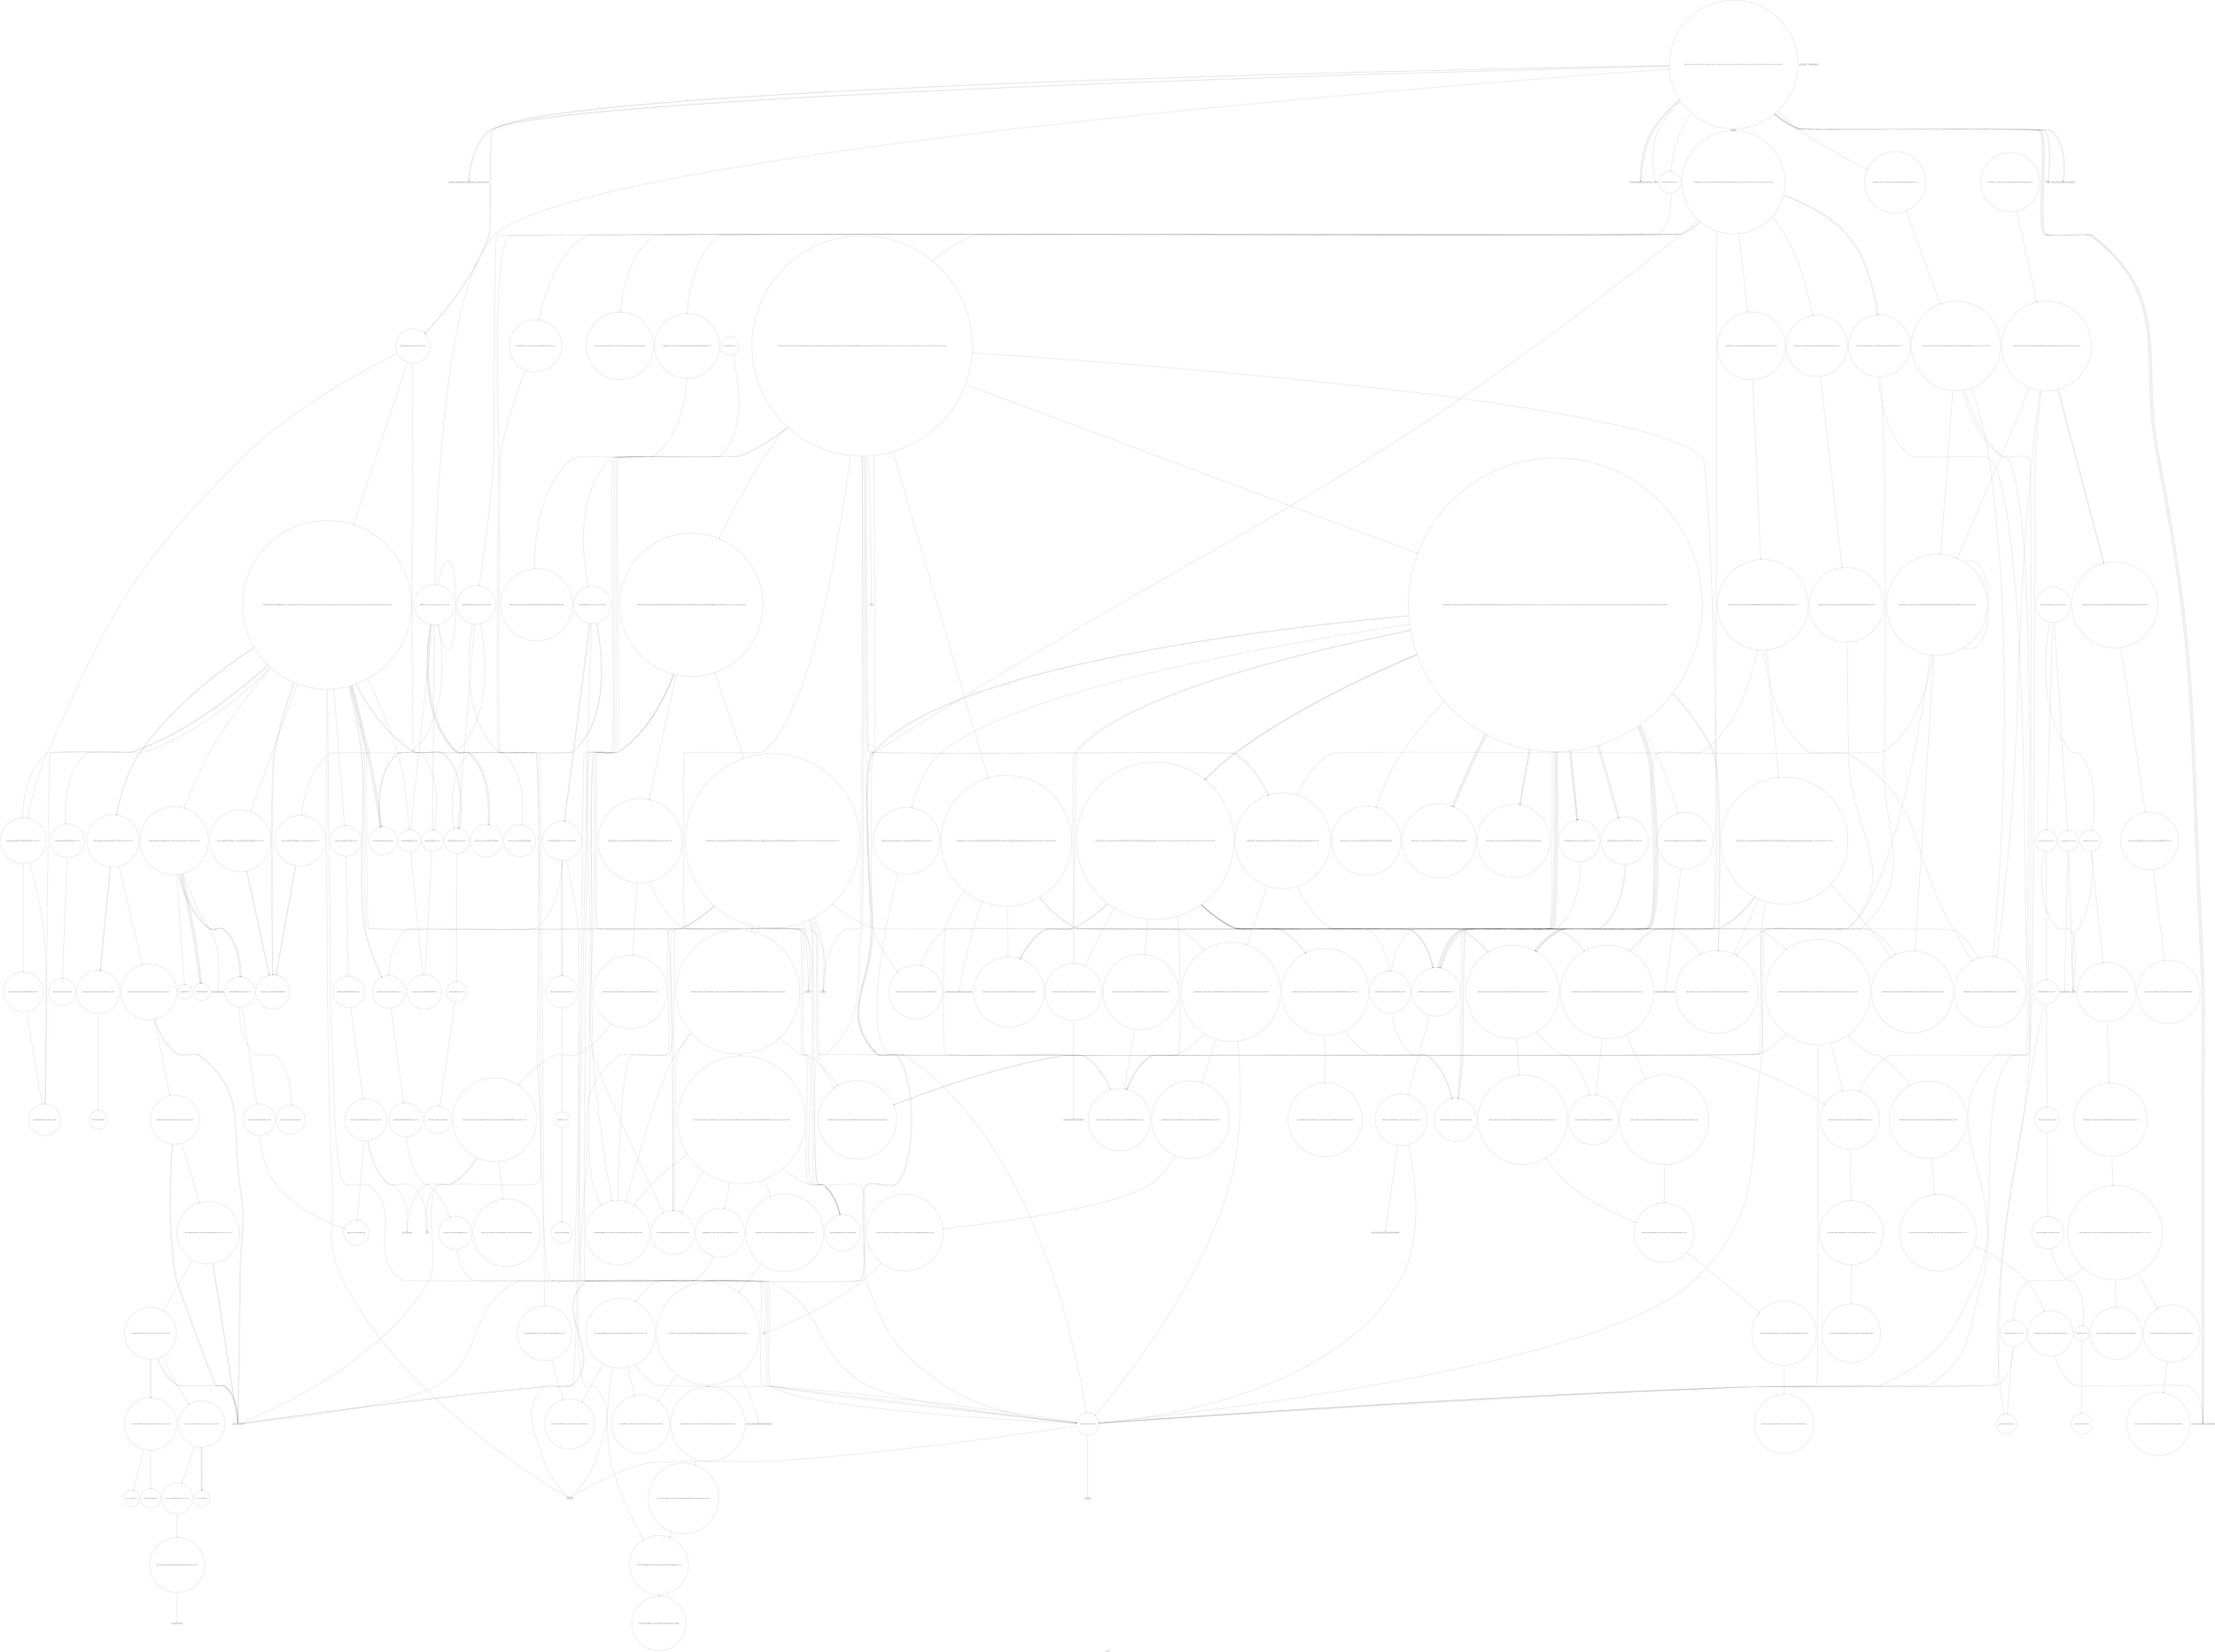 digraph "Call Graph" {
	label="Call Graph";

	Node0x55d1875d56c0 [shape=record,shape=circle,label="{__cxx_global_var_init|{<s0>1|<s1>2}}"];
	Node0x55d1875d56c0:s0 -> Node0x55d1875d5740[color=black];
	Node0x55d1875d56c0:s1 -> Node0x55d18794ecd0[color=black];
	Node0x55d187956210 [shape=record,shape=circle,label="{_ZSt14__copy_move_a2ILb1EPiS0_ET1_T0_S2_S1_|{<s0>340|<s1>341|<s2>342|<s3>343}}"];
	Node0x55d187956210:s0 -> Node0x55d187956390[color=black];
	Node0x55d187956210:s1 -> Node0x55d187956390[color=black];
	Node0x55d187956210:s2 -> Node0x55d187956390[color=black];
	Node0x55d187956210:s3 -> Node0x55d187956310[color=black];
	Node0x55d187952870 [shape=record,shape=circle,label="{_ZNSt8_Rb_treeINSt7__cxx1112basic_stringIcSt11char_traitsIcESaIcEEESt4pairIKS5_iESt10_Select1stIS8_ESt4lessIS5_ESaIS8_EE6_S_keyEPKSt13_Rb_tree_nodeIS8_E|{<s0>153|<s1>154}}"];
	Node0x55d187952870:s0 -> Node0x55d1879529f0[color=black];
	Node0x55d187952870:s1 -> Node0x55d187952970[color=black];
	Node0x55d18794eed0 [shape=record,shape=circle,label="{__cxx_global_var_init.2|{<s0>7|<s1>8}}"];
	Node0x55d18794eed0:s0 -> Node0x55d18794ef50[color=black];
	Node0x55d18794eed0:s1 -> Node0x55d18794ecd0[color=black];
	Node0x55d187956590 [shape=record,shape=circle,label="{_ZNKSt13move_iteratorIPiE4baseEv}"];
	Node0x55d1879503d0 [shape=record,shape=circle,label="{_ZNSt8_Rb_treeINSt7__cxx1112basic_stringIcSt11char_traitsIcESaIcEEESt4pairIKS5_iESt10_Select1stIS8_ESt4lessIS5_ESaIS8_EE3endEv|{<s0>158}}"];
	Node0x55d1879503d0:s0 -> Node0x55d1879528f0[color=black];
	Node0x55d18794f250 [shape=record,shape=circle,label="{_ZNSt6vectorIiSaIiEE3endEv|{<s0>28}}"];
	Node0x55d18794f250:s0 -> Node0x55d1879520f0[color=black];
	Node0x55d187950750 [shape=record,shape=circle,label="{_ZSt7forwardISt5tupleIJEEEOT_RNSt16remove_referenceIS2_E4typeE}"];
	Node0x55d18794f5d0 [shape=record,shape=Mrecord,label="{__gxx_personality_v0}"];
	Node0x55d187950ad0 [shape=record,shape=circle,label="{_ZNSt8_Rb_treeINSt7__cxx1112basic_stringIcSt11char_traitsIcESaIcEEESt4pairIKS5_iESt10_Select1stIS8_ESt4lessIS5_ESaIS8_EE17_M_construct_nodeIJRKSt21piecewise_construct_tSt5tupleIJRS7_EESJ_IJEEEEEvPSt13_Rb_tree_nodeIS8_EDpOT_|{<s0>211|<s1>212|<s2>213|<s3>214|<s4>215|<s5>216|<s6>217|<s7>218|<s8>219|<s9>220|<s10>221}}"];
	Node0x55d187950ad0:s0 -> Node0x55d1879513f0[color=black];
	Node0x55d187950ad0:s1 -> Node0x55d187951470[color=black];
	Node0x55d187950ad0:s2 -> Node0x55d187950650[color=black];
	Node0x55d187950ad0:s3 -> Node0x55d1879506d0[color=black];
	Node0x55d187950ad0:s4 -> Node0x55d187950750[color=black];
	Node0x55d187950ad0:s5 -> Node0x55d187950dd0[color=black];
	Node0x55d187950ad0:s6 -> Node0x55d18794fdd0[color=black];
	Node0x55d187950ad0:s7 -> Node0x55d1879502d0[color=black];
	Node0x55d187950ad0:s8 -> Node0x55d1879508d0[color=black];
	Node0x55d187950ad0:s9 -> Node0x55d187950950[color=black];
	Node0x55d187950ad0:s10 -> Node0x55d18794fd50[color=black];
	Node0x55d18794f950 [shape=record,shape=circle,label="{_ZNSt3mapINSt7__cxx1112basic_stringIcSt11char_traitsIcESaIcEEEiSt4lessIS5_ESaISt4pairIKS5_iEEE5clearEv|{<s0>71}}"];
	Node0x55d18794f950:s0 -> Node0x55d187956790[color=black];
	Node0x55d187950e50 [shape=record,shape=circle,label="{_ZN9__gnu_cxx13new_allocatorISt13_Rb_tree_nodeISt4pairIKNSt7__cxx1112basic_stringIcSt11char_traitsIcESaIcEEEiEEE9constructISA_JRKSt21piecewise_construct_tSt5tupleIJRS9_EESH_IJEEEEEvPT_DpOT0_|{<s0>230|<s1>231|<s2>232|<s3>233|<s4>234}}"];
	Node0x55d187950e50:s0 -> Node0x55d187950650[color=black];
	Node0x55d187950e50:s1 -> Node0x55d1879506d0[color=black];
	Node0x55d187950e50:s2 -> Node0x55d187950ed0[color=black];
	Node0x55d187950e50:s3 -> Node0x55d187950750[color=black];
	Node0x55d187950e50:s4 -> Node0x55d187950f50[color=black];
	Node0x55d18794fcd0 [shape=record,shape=circle,label="{_ZNSt15_Rb_tree_header8_M_resetEv}"];
	Node0x55d1879511d0 [shape=record,shape=circle,label="{_ZNSt10_Head_baseILm0ERKNSt7__cxx1112basic_stringIcSt11char_traitsIcESaIcEEELb0EE7_M_headERS8_}"];
	Node0x55d187950050 [shape=record,shape=circle,label="{_ZNSt8_Rb_treeINSt7__cxx1112basic_stringIcSt11char_traitsIcESaIcEEESt4pairIKS5_iESt10_Select1stIS8_ESt4lessIS5_ESaIS8_EE13_Rb_tree_implISC_Lb1EED2Ev|{<s0>90}}"];
	Node0x55d187950050:s0 -> Node0x55d187951870[color=black];
	Node0x55d187954d90 [shape=record,shape=circle,label="{_ZNSt8_Rb_treeINSt7__cxx1112basic_stringIcSt11char_traitsIcESaIcEEESt4pairIKS5_iESt10_Select1stIS8_ESt4lessIS5_ESaIS8_EE6_S_keyEPKSt18_Rb_tree_node_base|{<s0>248|<s1>249}}"];
	Node0x55d187954d90:s0 -> Node0x55d187955210[color=black];
	Node0x55d187954d90:s1 -> Node0x55d187952970[color=black];
	Node0x55d1879513f0 [shape=record,shape=circle,label="{_ZNSt8_Rb_treeINSt7__cxx1112basic_stringIcSt11char_traitsIcESaIcEEESt4pairIKS5_iESt10_Select1stIS8_ESt4lessIS5_ESaIS8_EE21_M_get_Node_allocatorEv}"];
	Node0x55d187955110 [shape=record,shape=circle,label="{_ZNSt17_Rb_tree_iteratorISt4pairIKNSt7__cxx1112basic_stringIcSt11char_traitsIcESaIcEEEiEEppEv|{<s0>269}}"];
	Node0x55d187955110:s0 -> Node0x55d187955510[color=black];
	Node0x55d187951770 [shape=record,shape=circle,label="{_ZN9__gnu_cxx13new_allocatorISt13_Rb_tree_nodeISt4pairIKNSt7__cxx1112basic_stringIcSt11char_traitsIcESaIcEEEiEEE10deallocateEPSB_m|{<s0>106}}"];
	Node0x55d187951770:s0 -> Node0x55d1879517f0[color=black];
	Node0x55d187955490 [shape=record,shape=Mrecord,label="{_ZSt18_Rb_tree_decrementPSt18_Rb_tree_node_base}"];
	Node0x55d187951af0 [shape=record,shape=circle,label="{_ZN9__gnu_cxx13new_allocatorIiEC2Ev}"];
	Node0x55d187955810 [shape=record,shape=circle,label="{_ZSt7forwardIRKiEOT_RNSt16remove_referenceIS2_E4typeE}"];
	Node0x55d187951e70 [shape=record,shape=circle,label="{_ZNSt12_Vector_baseIiSaIiEE12_Vector_implD2Ev|{<s0>118}}"];
	Node0x55d187951e70:s0 -> Node0x55d187951ff0[color=black];
	Node0x55d187955b90 [shape=record,shape=circle,label="{_ZNKSt6vectorIiSaIiEE4sizeEv}"];
	Node0x55d1879521f0 [shape=record,shape=circle,label="{_ZNSt3mapINSt7__cxx1112basic_stringIcSt11char_traitsIcESaIcEEEiSt4lessIS5_ESaISt4pairIKS5_iEEE11lower_boundERS9_|{<s0>122}}"];
	Node0x55d1879521f0:s0 -> Node0x55d1879526f0[color=black];
	Node0x55d187955f10 [shape=record,shape=circle,label="{_ZN9__gnu_cxx13new_allocatorIiE8allocateEmPKv|{<s0>322|<s1>323|<s2>324}}"];
	Node0x55d187955f10:s0 -> Node0x55d187955e10[color=black];
	Node0x55d187955f10:s1 -> Node0x55d187950cd0[color=black];
	Node0x55d187955f10:s2 -> Node0x55d187950d50[color=black];
	Node0x55d187952570 [shape=record,shape=circle,label="{_ZNSt23_Rb_tree_const_iteratorISt4pairIKNSt7__cxx1112basic_stringIcSt11char_traitsIcESaIcEEEiEEC2ERKSt17_Rb_tree_iteratorIS8_E}"];
	Node0x55d1875d5740 [shape=record,shape=Mrecord,label="{_ZNSt8ios_base4InitC1Ev}"];
	Node0x55d187956290 [shape=record,shape=circle,label="{_ZSt12__miter_baseIPiEDTcl12__miter_basecldtfp_4baseEEESt13move_iteratorIT_E|{<s0>344|<s1>345}}"];
	Node0x55d187956290:s0 -> Node0x55d187956590[color=black];
	Node0x55d187956290:s1 -> Node0x55d187956510[color=black];
	Node0x55d1879528f0 [shape=record,shape=circle,label="{_ZNSt17_Rb_tree_iteratorISt4pairIKNSt7__cxx1112basic_stringIcSt11char_traitsIcESaIcEEEiEEC2EPSt18_Rb_tree_node_base}"];
	Node0x55d18794ef50 [shape=record,shape=circle,label="{_ZNSt6vectorIiSaIiEEC2Ev|{<s0>9|<s1>10}}"];
	Node0x55d18794ef50:s0 -> Node0x55d187951970[color=black];
	Node0x55d18794ef50:s1 -> Node0x55d18794fd50[color=black];
	Node0x55d187956610 [shape=record,shape=circle,label="{_ZNSt13move_iteratorIPiEC2ES0_}"];
	Node0x55d187950450 [shape=record,shape=circle,label="{_ZNKSt8_Rb_treeINSt7__cxx1112basic_stringIcSt11char_traitsIcESaIcEEESt4pairIKS5_iESt10_Select1stIS8_ESt4lessIS5_ESaIS8_EE8key_compEv}"];
	Node0x55d18794f2d0 [shape=record,shape=circle,label="{_ZNK9__gnu_cxx17__normal_iteratorIPiSt6vectorIiSaIiEEEdeEv}"];
	Node0x55d1879507d0 [shape=record,shape=circle,label="{_ZNSt8_Rb_treeINSt7__cxx1112basic_stringIcSt11char_traitsIcESaIcEEESt4pairIKS5_iESt10_Select1stIS8_ESt4lessIS5_ESaIS8_EE29_M_get_insert_hint_unique_posESt23_Rb_tree_const_iteratorIS8_ERS7_|{<s0>166|<s1>167|<s2>168|<s3>169|<s4>170|<s5>171|<s6>172|<s7>173|<s8>174|<s9>175|<s10>176|<s11>177|<s12>178|<s13>179|<s14>180|<s15>181|<s16>182|<s17>183|<s18>184|<s19>185|<s20>186|<s21>187|<s22>188|<s23>189|<s24>190|<s25>191|<s26>192|<s27>193|<s28>194|<s29>195|<s30>196|<s31>197|<s32>198|<s33>199|<s34>200|<s35>201|<s36>202}}"];
	Node0x55d1879507d0:s0 -> Node0x55d187954c90[color=black];
	Node0x55d1879507d0:s1 -> Node0x55d1879527f0[color=black];
	Node0x55d1879507d0:s2 -> Node0x55d187954d10[color=black];
	Node0x55d1879507d0:s3 -> Node0x55d187954e10[color=black];
	Node0x55d1879507d0:s4 -> Node0x55d187954d90[color=black];
	Node0x55d1879507d0:s5 -> Node0x55d1879523f0[color=black];
	Node0x55d1879507d0:s6 -> Node0x55d187954e10[color=black];
	Node0x55d1879507d0:s7 -> Node0x55d187954e90[color=black];
	Node0x55d1879507d0:s8 -> Node0x55d187954f10[color=black];
	Node0x55d1879507d0:s9 -> Node0x55d187954d90[color=black];
	Node0x55d1879507d0:s10 -> Node0x55d1879523f0[color=black];
	Node0x55d1879507d0:s11 -> Node0x55d187952670[color=black];
	Node0x55d1879507d0:s12 -> Node0x55d187954f90[color=black];
	Node0x55d1879507d0:s13 -> Node0x55d187954f90[color=black];
	Node0x55d1879507d0:s14 -> Node0x55d187954f90[color=black];
	Node0x55d1879507d0:s15 -> Node0x55d187955010[color=black];
	Node0x55d1879507d0:s16 -> Node0x55d187955090[color=black];
	Node0x55d1879507d0:s17 -> Node0x55d187954d90[color=black];
	Node0x55d1879507d0:s18 -> Node0x55d1879523f0[color=black];
	Node0x55d1879507d0:s19 -> Node0x55d1879500d0[color=black];
	Node0x55d1879507d0:s20 -> Node0x55d187954e90[color=black];
	Node0x55d1879507d0:s21 -> Node0x55d187955010[color=black];
	Node0x55d1879507d0:s22 -> Node0x55d187954f10[color=black];
	Node0x55d1879507d0:s23 -> Node0x55d187954d90[color=black];
	Node0x55d1879507d0:s24 -> Node0x55d1879523f0[color=black];
	Node0x55d1879507d0:s25 -> Node0x55d187952670[color=black];
	Node0x55d1879507d0:s26 -> Node0x55d187954e10[color=black];
	Node0x55d1879507d0:s27 -> Node0x55d187954e10[color=black];
	Node0x55d1879507d0:s28 -> Node0x55d187954e90[color=black];
	Node0x55d1879507d0:s29 -> Node0x55d187955110[color=black];
	Node0x55d1879507d0:s30 -> Node0x55d187954d90[color=black];
	Node0x55d1879507d0:s31 -> Node0x55d1879523f0[color=black];
	Node0x55d1879507d0:s32 -> Node0x55d1879500d0[color=black];
	Node0x55d1879507d0:s33 -> Node0x55d187954e90[color=black];
	Node0x55d1879507d0:s34 -> Node0x55d187955010[color=black];
	Node0x55d1879507d0:s35 -> Node0x55d187954f10[color=black];
	Node0x55d1879507d0:s36 -> Node0x55d187955190[color=black];
	Node0x55d18794f650 [shape=record,shape=circle,label="{_ZNSt3mapINSt7__cxx1112basic_stringIcSt11char_traitsIcESaIcEEEiSt4lessIS5_ESaISt4pairIKS5_iEEEixERS9_|{<s0>56|<s1>57|<s2>58|<s3>59|<s4>60|<s5>61|<s6>62|<s7>63|<s8>64|<s9>65|<s10>66}}"];
	Node0x55d18794f650:s0 -> Node0x55d1879521f0[color=black];
	Node0x55d18794f650:s1 -> Node0x55d1879522f0[color=black];
	Node0x55d18794f650:s2 -> Node0x55d187952270[color=black];
	Node0x55d18794f650:s3 -> Node0x55d187952370[color=black];
	Node0x55d18794f650:s4 -> Node0x55d187952470[color=black];
	Node0x55d18794f650:s5 -> Node0x55d1879523f0[color=black];
	Node0x55d18794f650:s6 -> Node0x55d187952570[color=black];
	Node0x55d18794f650:s7 -> Node0x55d1879525f0[color=black];
	Node0x55d18794f650:s8 -> Node0x55d1879524f0[color=black];
	Node0x55d18794f650:s9 -> Node0x55d187952670[color=black];
	Node0x55d18794f650:s10 -> Node0x55d187952470[color=black];
	Node0x55d187950b50 [shape=record,shape=circle,label="{_ZNSt16allocator_traitsISaISt13_Rb_tree_nodeISt4pairIKNSt7__cxx1112basic_stringIcSt11char_traitsIcESaIcEEEiEEEE8allocateERSB_m|{<s0>222}}"];
	Node0x55d187950b50:s0 -> Node0x55d187950bd0[color=black];
	Node0x55d18794f9d0 [shape=record,shape=circle,label="{_ZNSt8_Rb_treeINSt7__cxx1112basic_stringIcSt11char_traitsIcESaIcEEESt4pairIKS5_iESt10_Select1stIS8_ESt4lessIS5_ESaIS8_EEC2Ev|{<s0>72}}"];
	Node0x55d18794f9d0:s0 -> Node0x55d18794fa50[color=black];
	Node0x55d187950ed0 [shape=record,shape=circle,label="{_ZNSt5tupleIJRKNSt7__cxx1112basic_stringIcSt11char_traitsIcESaIcEEEEEC2EOS8_|{<s0>235}}"];
	Node0x55d187950ed0:s0 -> Node0x55d187950fd0[color=black];
	Node0x55d18794fd50 [shape=record,shape=circle,label="{__clang_call_terminate|{<s0>79|<s1>80}}"];
	Node0x55d18794fd50:s0 -> Node0x55d18794fdd0[color=black];
	Node0x55d18794fd50:s1 -> Node0x55d18794fe50[color=black];
	Node0x55d187951250 [shape=record,shape=circle,label="{_ZNSt4pairIKNSt7__cxx1112basic_stringIcSt11char_traitsIcESaIcEEEiEC2IJRS6_EJLm0EEJEJEEERSt5tupleIJDpT_EERSA_IJDpT1_EESt12_Index_tupleIJXspT0_EEESJ_IJXspT2_EEE|{<s0>242|<s1>243|<s2>244}}"];
	Node0x55d187951250:s0 -> Node0x55d1879512d0[color=black];
	Node0x55d187951250:s1 -> Node0x55d187951050[color=black];
	Node0x55d187951250:s2 -> Node0x55d187954b90[color=black];
	Node0x55d1879500d0 [shape=record,shape=circle,label="{_ZNSt8_Rb_treeINSt7__cxx1112basic_stringIcSt11char_traitsIcESaIcEEESt4pairIKS5_iESt10_Select1stIS8_ESt4lessIS5_ESaIS8_EE8_S_rightEPSt18_Rb_tree_node_base}"];
	Node0x55d187954e10 [shape=record,shape=circle,label="{_ZNSt8_Rb_treeINSt7__cxx1112basic_stringIcSt11char_traitsIcESaIcEEESt4pairIKS5_iESt10_Select1stIS8_ESt4lessIS5_ESaIS8_EE12_M_rightmostEv}"];
	Node0x55d187951470 [shape=record,shape=circle,label="{_ZNSt13_Rb_tree_nodeISt4pairIKNSt7__cxx1112basic_stringIcSt11char_traitsIcESaIcEEEiEE9_M_valptrEv|{<s0>101}}"];
	Node0x55d187951470:s0 -> Node0x55d1879515f0[color=black];
	Node0x55d187955190 [shape=record,shape=circle,label="{_ZNSt4pairIPSt18_Rb_tree_node_baseS1_EC2IRS1_Lb1EEEOT_RKS1_|{<s0>270}}"];
	Node0x55d187955190:s0 -> Node0x55d187955290[color=black];
	Node0x55d1879517f0 [shape=record,shape=Mrecord,label="{_ZdlPv}"];
	Node0x55d187955510 [shape=record,shape=Mrecord,label="{_ZSt18_Rb_tree_incrementPSt18_Rb_tree_node_base}"];
	Node0x55d187951b70 [shape=record,shape=circle,label="{_ZSt8_DestroyIPiiEvT_S1_RSaIT0_E|{<s0>111}}"];
	Node0x55d187951b70:s0 -> Node0x55d187951cf0[color=black];
	Node0x55d187955890 [shape=record,shape=circle,label="{_ZNKSt6vectorIiSaIiEE12_M_check_lenEmPKc|{<s0>302|<s1>303|<s2>304|<s3>305|<s4>306|<s5>307|<s6>308|<s7>309|<s8>310}}"];
	Node0x55d187955890:s0 -> Node0x55d187955b10[color=black];
	Node0x55d187955890:s1 -> Node0x55d187955b90[color=black];
	Node0x55d187955890:s2 -> Node0x55d187955c10[color=black];
	Node0x55d187955890:s3 -> Node0x55d187955b90[color=black];
	Node0x55d187955890:s4 -> Node0x55d187955b90[color=black];
	Node0x55d187955890:s5 -> Node0x55d187955c90[color=black];
	Node0x55d187955890:s6 -> Node0x55d187955b90[color=black];
	Node0x55d187955890:s7 -> Node0x55d187955b10[color=black];
	Node0x55d187955890:s8 -> Node0x55d187955b10[color=black];
	Node0x55d187951ef0 [shape=record,shape=circle,label="{_ZNSt16allocator_traitsISaIiEE10deallocateERS0_Pim|{<s0>119}}"];
	Node0x55d187951ef0:s0 -> Node0x55d187951f70[color=black];
	Node0x55d187955c10 [shape=record,shape=Mrecord,label="{_ZSt20__throw_length_errorPKc}"];
	Node0x55d187952270 [shape=record,shape=circle,label="{_ZNKSt17_Rb_tree_iteratorISt4pairIKNSt7__cxx1112basic_stringIcSt11char_traitsIcESaIcEEEiEEeqERKS9_}"];
	Node0x55d187955f90 [shape=record,shape=circle,label="{_ZSt22__uninitialized_copy_aISt13move_iteratorIPiES1_iET0_T_S4_S3_RSaIT1_E|{<s0>325|<s1>326|<s2>327}}"];
	Node0x55d187955f90:s0 -> Node0x55d187952670[color=black];
	Node0x55d187955f90:s1 -> Node0x55d187952670[color=black];
	Node0x55d187955f90:s2 -> Node0x55d187956090[color=black];
	Node0x55d1879525f0 [shape=record,shape=circle,label="{_ZNSt5tupleIJRKNSt7__cxx1112basic_stringIcSt11char_traitsIcESaIcEEEEEC2IvLb1EEES7_|{<s0>144}}"];
	Node0x55d1879525f0:s0 -> Node0x55d187955610[color=black];
	Node0x55d18794ec50 [shape=record,shape=Mrecord,label="{_ZNSt8ios_base4InitD1Ev}"];
	Node0x55d187956310 [shape=record,shape=circle,label="{_ZSt13__copy_move_aILb1EPiS0_ET1_T0_S2_S1_|{<s0>346}}"];
	Node0x55d187956310:s0 -> Node0x55d187956410[color=black];
	Node0x55d187952970 [shape=record,shape=circle,label="{_ZNKSt10_Select1stISt4pairIKNSt7__cxx1112basic_stringIcSt11char_traitsIcESaIcEEEiEEclERKS8_}"];
	Node0x55d18794efd0 [shape=record,shape=circle,label="{__cxx_global_array_dtor|{<s0>11}}"];
	Node0x55d18794efd0:s0 -> Node0x55d18794f050[color=black];
	Node0x55d187956690 [shape=record,shape=circle,label="{_ZN9__gnu_cxx13new_allocatorIiE7destroyIiEEvPT_}"];
	Node0x55d1879504d0 [shape=record,shape=circle,label="{_ZStltIcSt11char_traitsIcESaIcEEbRKNSt7__cxx1112basic_stringIT_T0_T1_EESA_|{<s0>159|<s1>160}}"];
	Node0x55d1879504d0:s0 -> Node0x55d187950550[color=black];
	Node0x55d1879504d0:s1 -> Node0x55d18794fd50[color=black];
	Node0x55d18794f350 [shape=record,shape=circle,label="{_ZN9__gnu_cxx17__normal_iteratorIPiSt6vectorIiSaIiEEEppEv}"];
	Node0x55d187950850 [shape=record,shape=circle,label="{_ZNSt8_Rb_treeINSt7__cxx1112basic_stringIcSt11char_traitsIcESaIcEEESt4pairIKS5_iESt10_Select1stIS8_ESt4lessIS5_ESaIS8_EE14_M_insert_nodeEPSt18_Rb_tree_node_baseSG_PSt13_Rb_tree_nodeIS8_E|{<s0>203|<s1>204|<s2>205|<s3>206|<s4>207|<s5>208}}"];
	Node0x55d187950850:s0 -> Node0x55d1879527f0[color=black];
	Node0x55d187950850:s1 -> Node0x55d187952870[color=black];
	Node0x55d187950850:s2 -> Node0x55d187954d90[color=black];
	Node0x55d187950850:s3 -> Node0x55d1879523f0[color=black];
	Node0x55d187950850:s4 -> Node0x55d187955590[color=black];
	Node0x55d187950850:s5 -> Node0x55d1879528f0[color=black];
	Node0x55d18794f6d0 [shape=record,shape=circle,label="{_ZNSt6vectorIiSaIiEE9push_backERKi|{<s0>67|<s1>68|<s2>69}}"];
	Node0x55d18794f6d0:s0 -> Node0x55d187955690[color=black];
	Node0x55d18794f6d0:s1 -> Node0x55d18794f250[color=black];
	Node0x55d18794f6d0:s2 -> Node0x55d187955710[color=black];
	Node0x55d187950bd0 [shape=record,shape=circle,label="{_ZN9__gnu_cxx13new_allocatorISt13_Rb_tree_nodeISt4pairIKNSt7__cxx1112basic_stringIcSt11char_traitsIcESaIcEEEiEEE8allocateEmPKv|{<s0>223|<s1>224|<s2>225}}"];
	Node0x55d187950bd0:s0 -> Node0x55d187950c50[color=black];
	Node0x55d187950bd0:s1 -> Node0x55d187950cd0[color=black];
	Node0x55d187950bd0:s2 -> Node0x55d187950d50[color=black];
	Node0x55d18794fa50 [shape=record,shape=circle,label="{_ZNSt8_Rb_treeINSt7__cxx1112basic_stringIcSt11char_traitsIcESaIcEEESt4pairIKS5_iESt10_Select1stIS8_ESt4lessIS5_ESaIS8_EE13_Rb_tree_implISC_Lb1EEC2Ev|{<s0>73|<s1>74|<s2>75}}"];
	Node0x55d18794fa50:s0 -> Node0x55d18794fad0[color=black];
	Node0x55d18794fa50:s1 -> Node0x55d18794fb50[color=black];
	Node0x55d18794fa50:s2 -> Node0x55d18794fbd0[color=black];
	Node0x55d187950f50 [shape=record,shape=circle,label="{_ZNSt4pairIKNSt7__cxx1112basic_stringIcSt11char_traitsIcESaIcEEEiEC2IJRS6_EJEEESt21piecewise_construct_tSt5tupleIJDpT_EESB_IJDpT0_EE|{<s0>236}}"];
	Node0x55d187950f50:s0 -> Node0x55d187951250[color=black];
	Node0x55d18794fdd0 [shape=record,shape=Mrecord,label="{__cxa_begin_catch}"];
	Node0x55d1879512d0 [shape=record,shape=circle,label="{_ZSt3getILm0EJRKNSt7__cxx1112basic_stringIcSt11char_traitsIcESaIcEEEEERNSt13tuple_elementIXT_ESt5tupleIJDpT0_EEE4typeERSC_|{<s0>245}}"];
	Node0x55d1879512d0:s0 -> Node0x55d187954c10[color=black];
	Node0x55d187950150 [shape=record,shape=circle,label="{_ZNSt8_Rb_treeINSt7__cxx1112basic_stringIcSt11char_traitsIcESaIcEEESt4pairIKS5_iESt10_Select1stIS8_ESt4lessIS5_ESaIS8_EE7_S_leftEPSt18_Rb_tree_node_base}"];
	Node0x55d187954e90 [shape=record,shape=circle,label="{_ZNSt4pairIPSt18_Rb_tree_node_baseS1_EC2IRS1_Lb1EEERKS1_OT_|{<s0>250}}"];
	Node0x55d187954e90:s0 -> Node0x55d187955290[color=black];
	Node0x55d1879514f0 [shape=record,shape=circle,label="{_ZN9__gnu_cxx13new_allocatorISt13_Rb_tree_nodeISt4pairIKNSt7__cxx1112basic_stringIcSt11char_traitsIcESaIcEEEiEEE7destroyISA_EEvPT_|{<s0>102}}"];
	Node0x55d1879514f0:s0 -> Node0x55d187951570[color=black];
	Node0x55d187955210 [shape=record,shape=circle,label="{_ZNSt8_Rb_treeINSt7__cxx1112basic_stringIcSt11char_traitsIcESaIcEEESt4pairIKS5_iESt10_Select1stIS8_ESt4lessIS5_ESaIS8_EE8_S_valueEPKSt18_Rb_tree_node_base|{<s0>271}}"];
	Node0x55d187955210:s0 -> Node0x55d187952a70[color=black];
	Node0x55d187951870 [shape=record,shape=circle,label="{_ZNSaISt13_Rb_tree_nodeISt4pairIKNSt7__cxx1112basic_stringIcSt11char_traitsIcESaIcEEEiEEED2Ev|{<s0>107}}"];
	Node0x55d187951870:s0 -> Node0x55d1879518f0[color=black];
	Node0x55d187955590 [shape=record,shape=Mrecord,label="{_ZSt29_Rb_tree_insert_and_rebalancebPSt18_Rb_tree_node_baseS0_RS_}"];
	Node0x55d187951bf0 [shape=record,shape=circle,label="{_ZNSt12_Vector_baseIiSaIiEE19_M_get_Tp_allocatorEv}"];
	Node0x55d187955910 [shape=record,shape=circle,label="{_ZN9__gnu_cxxmiIPiSt6vectorIiSaIiEEEENS_17__normal_iteratorIT_T0_E15difference_typeERKS8_SB_|{<s0>311|<s1>312}}"];
	Node0x55d187955910:s0 -> Node0x55d187952170[color=black];
	Node0x55d187955910:s1 -> Node0x55d187952170[color=black];
	Node0x55d187951f70 [shape=record,shape=circle,label="{_ZN9__gnu_cxx13new_allocatorIiE10deallocateEPim|{<s0>120}}"];
	Node0x55d187951f70:s0 -> Node0x55d1879517f0[color=black];
	Node0x55d187955c90 [shape=record,shape=circle,label="{_ZSt3maxImERKT_S2_S2_}"];
	Node0x55d1879522f0 [shape=record,shape=circle,label="{_ZNSt3mapINSt7__cxx1112basic_stringIcSt11char_traitsIcESaIcEEEiSt4lessIS5_ESaISt4pairIKS5_iEEE3endEv|{<s0>123}}"];
	Node0x55d1879522f0:s0 -> Node0x55d1879503d0[color=black];
	Node0x55d187956010 [shape=record,shape=circle,label="{_ZSt32__make_move_if_noexcept_iteratorIiSt13move_iteratorIPiEET0_PT_|{<s0>328}}"];
	Node0x55d187956010:s0 -> Node0x55d187956610[color=black];
	Node0x55d187952670 [shape=record,shape=Mrecord,label="{llvm.memcpy.p0i8.p0i8.i64}"];
	Node0x55d18794ecd0 [shape=record,shape=Mrecord,label="{__cxa_atexit}"];
	Node0x55d187956390 [shape=record,shape=circle,label="{_ZSt12__niter_baseIPiET_S1_}"];
	Node0x55d1879529f0 [shape=record,shape=circle,label="{_ZNSt8_Rb_treeINSt7__cxx1112basic_stringIcSt11char_traitsIcESaIcEEESt4pairIKS5_iESt10_Select1stIS8_ESt4lessIS5_ESaIS8_EE8_S_valueEPKSt13_Rb_tree_nodeIS8_E|{<s0>155}}"];
	Node0x55d1879529f0:s0 -> Node0x55d187952a70[color=black];
	Node0x55d18794f050 [shape=record,shape=circle,label="{_ZNSt6vectorIiSaIiEED2Ev|{<s0>12|<s1>13|<s2>14|<s3>15|<s4>16}}"];
	Node0x55d18794f050:s0 -> Node0x55d187951bf0[color=black];
	Node0x55d18794f050:s1 -> Node0x55d187951b70[color=black];
	Node0x55d18794f050:s2 -> Node0x55d187951c70[color=black];
	Node0x55d18794f050:s3 -> Node0x55d187951c70[color=black];
	Node0x55d18794f050:s4 -> Node0x55d18794fd50[color=black];
	Node0x55d187956710 [shape=record,shape=circle,label="{_ZNSt6vectorIiSaIiEE15_M_erase_at_endEPi|{<s0>348|<s1>349|<s2>350}}"];
	Node0x55d187956710:s0 -> Node0x55d187951bf0[color=black];
	Node0x55d187956710:s1 -> Node0x55d187951b70[color=black];
	Node0x55d187956710:s2 -> Node0x55d18794fd50[color=black];
	Node0x55d187950550 [shape=record,shape=Mrecord,label="{_ZNKSt7__cxx1112basic_stringIcSt11char_traitsIcESaIcEE7compareERKS4_}"];
	Node0x55d18794f3d0 [shape=record,shape=circle,label="{main|{<s0>29|<s1>30|<s2>31|<s3>32|<s4>33|<s5>34|<s6>35|<s7>36|<s8>37|<s9>38|<s10>39|<s11>40|<s12>41|<s13>42|<s14>43|<s15>44|<s16>45|<s17>46|<s18>47|<s19>48|<s20>49|<s21>50|<s22>51|<s23>52|<s24>53|<s25>54|<s26>55}}"];
	Node0x55d18794f3d0:s0 -> Node0x55d18794f450[color=black];
	Node0x55d18794f3d0:s1 -> Node0x55d18794f450[color=black];
	Node0x55d18794f3d0:s2 -> Node0x55d18794f4d0[color=black];
	Node0x55d18794f3d0:s3 -> Node0x55d18794f4d0[color=black];
	Node0x55d18794f3d0:s4 -> Node0x55d18794f550[color=black];
	Node0x55d18794f3d0:s5 -> Node0x55d18794f550[color=black];
	Node0x55d18794f3d0:s6 -> Node0x55d18794f650[color=black];
	Node0x55d18794f3d0:s7 -> Node0x55d18794f650[color=black];
	Node0x55d18794f3d0:s8 -> Node0x55d18794f750[color=black];
	Node0x55d18794f3d0:s9 -> Node0x55d18794f750[color=black];
	Node0x55d18794f3d0:s10 -> Node0x55d18794f650[color=black];
	Node0x55d18794f3d0:s11 -> Node0x55d18794f650[color=black];
	Node0x55d18794f3d0:s12 -> Node0x55d18794f650[color=black];
	Node0x55d18794f3d0:s13 -> Node0x55d18794f650[color=black];
	Node0x55d18794f3d0:s14 -> Node0x55d18794f6d0[color=black];
	Node0x55d18794f3d0:s15 -> Node0x55d18794f650[color=black];
	Node0x55d18794f3d0:s16 -> Node0x55d18794f650[color=black];
	Node0x55d18794f3d0:s17 -> Node0x55d18794f6d0[color=black];
	Node0x55d18794f3d0:s18 -> Node0x55d18794f750[color=black];
	Node0x55d18794f3d0:s19 -> Node0x55d18794f750[color=black];
	Node0x55d18794f3d0:s20 -> Node0x55d18794f0d0[color=black];
	Node0x55d18794f3d0:s21 -> Node0x55d18794f7d0[color=black];
	Node0x55d18794f3d0:s22 -> Node0x55d18794f850[color=black];
	Node0x55d18794f3d0:s23 -> Node0x55d18794f7d0[color=black];
	Node0x55d18794f3d0:s24 -> Node0x55d18794f7d0[color=black];
	Node0x55d18794f3d0:s25 -> Node0x55d18794f8d0[color=black];
	Node0x55d18794f3d0:s26 -> Node0x55d18794f950[color=black];
	Node0x55d1879508d0 [shape=record,shape=Mrecord,label="{__cxa_rethrow}"];
	Node0x55d18794f750 [shape=record,shape=Mrecord,label="{_ZNSt7__cxx1112basic_stringIcSt11char_traitsIcESaIcEED1Ev}"];
	Node0x55d187950c50 [shape=record,shape=circle,label="{_ZNK9__gnu_cxx13new_allocatorISt13_Rb_tree_nodeISt4pairIKNSt7__cxx1112basic_stringIcSt11char_traitsIcESaIcEEEiEEE8max_sizeEv}"];
	Node0x55d18794fad0 [shape=record,shape=circle,label="{_ZNSaISt13_Rb_tree_nodeISt4pairIKNSt7__cxx1112basic_stringIcSt11char_traitsIcESaIcEEEiEEEC2Ev|{<s0>76}}"];
	Node0x55d18794fad0:s0 -> Node0x55d18794fc50[color=black];
	Node0x55d187950fd0 [shape=record,shape=circle,label="{_ZNSt11_Tuple_implILm0EJRKNSt7__cxx1112basic_stringIcSt11char_traitsIcESaIcEEEEEC2EOS8_|{<s0>237|<s1>238|<s2>239|<s3>240}}"];
	Node0x55d187950fd0:s0 -> Node0x55d1879510d0[color=black];
	Node0x55d187950fd0:s1 -> Node0x55d187951050[color=black];
	Node0x55d187950fd0:s2 -> Node0x55d187951150[color=black];
	Node0x55d187950fd0:s3 -> Node0x55d18794fd50[color=black];
	Node0x55d18794fe50 [shape=record,shape=Mrecord,label="{_ZSt9terminatev}"];
	Node0x55d187954b90 [shape=record,shape=Mrecord,label="{_ZNSt7__cxx1112basic_stringIcSt11char_traitsIcESaIcEEC1ERKS4_}"];
	Node0x55d1879501d0 [shape=record,shape=circle,label="{_ZNSt8_Rb_treeINSt7__cxx1112basic_stringIcSt11char_traitsIcESaIcEEESt4pairIKS5_iESt10_Select1stIS8_ESt4lessIS5_ESaIS8_EE12_M_drop_nodeEPSt13_Rb_tree_nodeIS8_E|{<s0>91|<s1>92}}"];
	Node0x55d1879501d0:s0 -> Node0x55d187950250[color=black];
	Node0x55d1879501d0:s1 -> Node0x55d1879502d0[color=black];
	Node0x55d187954f10 [shape=record,shape=circle,label="{_ZNSt8_Rb_treeINSt7__cxx1112basic_stringIcSt11char_traitsIcESaIcEEESt4pairIKS5_iESt10_Select1stIS8_ESt4lessIS5_ESaIS8_EE24_M_get_insert_unique_posERS7_|{<s0>251|<s1>252|<s2>253|<s3>254|<s4>255|<s5>256|<s6>257|<s7>258|<s8>259|<s9>260|<s10>261|<s11>262|<s12>263|<s13>264|<s14>265}}"];
	Node0x55d187954f10:s0 -> Node0x55d18794ffd0[color=black];
	Node0x55d187954f10:s1 -> Node0x55d1879527f0[color=black];
	Node0x55d187954f10:s2 -> Node0x55d187952870[color=black];
	Node0x55d187954f10:s3 -> Node0x55d1879523f0[color=black];
	Node0x55d187954f10:s4 -> Node0x55d187950150[color=black];
	Node0x55d187954f10:s5 -> Node0x55d1879500d0[color=black];
	Node0x55d187954f10:s6 -> Node0x55d1879528f0[color=black];
	Node0x55d187954f10:s7 -> Node0x55d187955310[color=black];
	Node0x55d187954f10:s8 -> Node0x55d187952270[color=black];
	Node0x55d187954f10:s9 -> Node0x55d187955390[color=black];
	Node0x55d187954f10:s10 -> Node0x55d187955090[color=black];
	Node0x55d187954f10:s11 -> Node0x55d187954d90[color=black];
	Node0x55d187954f10:s12 -> Node0x55d1879523f0[color=black];
	Node0x55d187954f10:s13 -> Node0x55d187955390[color=black];
	Node0x55d187954f10:s14 -> Node0x55d187955190[color=black];
	Node0x55d187951570 [shape=record,shape=circle,label="{_ZNSt4pairIKNSt7__cxx1112basic_stringIcSt11char_traitsIcESaIcEEEiED2Ev|{<s0>103}}"];
	Node0x55d187951570:s0 -> Node0x55d18794f750[color=black];
	Node0x55d187955290 [shape=record,shape=circle,label="{_ZSt7forwardIRPSt18_Rb_tree_node_baseEOT_RNSt16remove_referenceIS3_E4typeE}"];
	Node0x55d1879518f0 [shape=record,shape=circle,label="{_ZN9__gnu_cxx13new_allocatorISt13_Rb_tree_nodeISt4pairIKNSt7__cxx1112basic_stringIcSt11char_traitsIcESaIcEEEiEEED2Ev}"];
	Node0x55d187955610 [shape=record,shape=circle,label="{_ZNSt11_Tuple_implILm0EJRKNSt7__cxx1112basic_stringIcSt11char_traitsIcESaIcEEEEEC2ES7_|{<s0>275}}"];
	Node0x55d187955610:s0 -> Node0x55d187951150[color=black];
	Node0x55d187951c70 [shape=record,shape=circle,label="{_ZNSt12_Vector_baseIiSaIiEED2Ev|{<s0>112|<s1>113|<s2>114|<s3>115}}"];
	Node0x55d187951c70:s0 -> Node0x55d187951df0[color=black];
	Node0x55d187951c70:s1 -> Node0x55d187951e70[color=black];
	Node0x55d187951c70:s2 -> Node0x55d187951e70[color=black];
	Node0x55d187951c70:s3 -> Node0x55d18794fd50[color=black];
	Node0x55d187955990 [shape=record,shape=circle,label="{_ZNSt12_Vector_baseIiSaIiEE11_M_allocateEm|{<s0>313}}"];
	Node0x55d187955990:s0 -> Node0x55d187955e90[color=black];
	Node0x55d187951ff0 [shape=record,shape=circle,label="{_ZNSaIiED2Ev|{<s0>121}}"];
	Node0x55d187951ff0:s0 -> Node0x55d187952070[color=black];
	Node0x55d187955d10 [shape=record,shape=circle,label="{_ZNSt16allocator_traitsISaIiEE8max_sizeERKS0_|{<s0>320}}"];
	Node0x55d187955d10:s0 -> Node0x55d187955e10[color=black];
	Node0x55d187952370 [shape=record,shape=circle,label="{_ZNKSt3mapINSt7__cxx1112basic_stringIcSt11char_traitsIcESaIcEEEiSt4lessIS5_ESaISt4pairIKS5_iEEE8key_compEv|{<s0>124}}"];
	Node0x55d187952370:s0 -> Node0x55d187950450[color=black];
	Node0x55d187956090 [shape=record,shape=circle,label="{_ZSt18uninitialized_copyISt13move_iteratorIPiES1_ET0_T_S4_S3_|{<s0>329|<s1>330|<s2>331}}"];
	Node0x55d187956090:s0 -> Node0x55d187952670[color=black];
	Node0x55d187956090:s1 -> Node0x55d187952670[color=black];
	Node0x55d187956090:s2 -> Node0x55d187956110[color=black];
	Node0x55d1879526f0 [shape=record,shape=circle,label="{_ZNSt8_Rb_treeINSt7__cxx1112basic_stringIcSt11char_traitsIcESaIcEEESt4pairIKS5_iESt10_Select1stIS8_ESt4lessIS5_ESaIS8_EE11lower_boundERS7_|{<s0>145|<s1>146|<s2>147}}"];
	Node0x55d1879526f0:s0 -> Node0x55d18794ffd0[color=black];
	Node0x55d1879526f0:s1 -> Node0x55d1879527f0[color=black];
	Node0x55d1879526f0:s2 -> Node0x55d187952770[color=black];
	Node0x55d18794ed50 [shape=record,shape=circle,label="{__cxx_global_var_init.1|{<s0>3|<s1>4}}"];
	Node0x55d18794ed50:s0 -> Node0x55d18794edd0[color=black];
	Node0x55d18794ed50:s1 -> Node0x55d18794ecd0[color=black];
	Node0x55d187956410 [shape=record,shape=circle,label="{_ZNSt11__copy_moveILb1ELb1ESt26random_access_iterator_tagE8__copy_mIiEEPT_PKS3_S6_S4_|{<s0>347}}"];
	Node0x55d187956410:s0 -> Node0x55d187956490[color=black];
	Node0x55d187952a70 [shape=record,shape=circle,label="{_ZNKSt13_Rb_tree_nodeISt4pairIKNSt7__cxx1112basic_stringIcSt11char_traitsIcESaIcEEEiEE9_M_valptrEv|{<s0>156}}"];
	Node0x55d187952a70:s0 -> Node0x55d187952af0[color=black];
	Node0x55d18794f0d0 [shape=record,shape=circle,label="{_Z3dfsii|{<s0>17|<s1>18|<s2>19|<s3>20|<s4>21|<s5>22|<s6>23|<s7>24}}"];
	Node0x55d18794f0d0:s0 -> Node0x55d18794f150[color=black];
	Node0x55d18794f0d0:s1 -> Node0x55d18794f250[color=black];
	Node0x55d18794f0d0:s2 -> Node0x55d18794f1d0[color=black];
	Node0x55d18794f0d0:s3 -> Node0x55d18794f2d0[color=black];
	Node0x55d18794f0d0:s4 -> Node0x55d18794f2d0[color=black];
	Node0x55d18794f0d0:s5 -> Node0x55d18794f0d0[color=black];
	Node0x55d18794f0d0:s6 -> Node0x55d18794f2d0[color=black];
	Node0x55d18794f0d0:s7 -> Node0x55d18794f350[color=black];
	Node0x55d187956790 [shape=record,shape=circle,label="{_ZNSt8_Rb_treeINSt7__cxx1112basic_stringIcSt11char_traitsIcESaIcEEESt4pairIKS5_iESt10_Select1stIS8_ESt4lessIS5_ESaIS8_EE5clearEv|{<s0>351|<s1>352|<s2>353|<s3>354}}"];
	Node0x55d187956790:s0 -> Node0x55d18794ffd0[color=black];
	Node0x55d187956790:s1 -> Node0x55d18794ff50[color=black];
	Node0x55d187956790:s2 -> Node0x55d18794fcd0[color=black];
	Node0x55d187956790:s3 -> Node0x55d18794fd50[color=black];
	Node0x55d1879505d0 [shape=record,shape=circle,label="{_ZNSt8_Rb_treeINSt7__cxx1112basic_stringIcSt11char_traitsIcESaIcEEESt4pairIKS5_iESt10_Select1stIS8_ESt4lessIS5_ESaIS8_EE14_M_create_nodeIJRKSt21piecewise_construct_tSt5tupleIJRS7_EESJ_IJEEEEEPSt13_Rb_tree_nodeIS8_EDpOT_|{<s0>161|<s1>162|<s2>163|<s3>164|<s4>165}}"];
	Node0x55d1879505d0:s0 -> Node0x55d187950a50[color=black];
	Node0x55d1879505d0:s1 -> Node0x55d187950650[color=black];
	Node0x55d1879505d0:s2 -> Node0x55d1879506d0[color=black];
	Node0x55d1879505d0:s3 -> Node0x55d187950750[color=black];
	Node0x55d1879505d0:s4 -> Node0x55d187950ad0[color=black];
	Node0x55d18794f450 [shape=record,shape=Mrecord,label="{_ZNSirsERi}"];
	Node0x55d187950950 [shape=record,shape=Mrecord,label="{__cxa_end_catch}"];
	Node0x55d18794f7d0 [shape=record,shape=Mrecord,label="{_ZStlsISt11char_traitsIcEERSt13basic_ostreamIcT_ES5_PKc}"];
	Node0x55d187950cd0 [shape=record,shape=Mrecord,label="{_ZSt17__throw_bad_allocv}"];
	Node0x55d18794fb50 [shape=record,shape=circle,label="{_ZNSt20_Rb_tree_key_compareISt4lessINSt7__cxx1112basic_stringIcSt11char_traitsIcESaIcEEEEEC2Ev}"];
	Node0x55d187951050 [shape=record,shape=circle,label="{_ZSt7forwardIRKNSt7__cxx1112basic_stringIcSt11char_traitsIcESaIcEEEEOT_RNSt16remove_referenceIS8_E4typeE}"];
	Node0x55d18794fed0 [shape=record,shape=circle,label="{_ZNSt8_Rb_treeINSt7__cxx1112basic_stringIcSt11char_traitsIcESaIcEEESt4pairIKS5_iESt10_Select1stIS8_ESt4lessIS5_ESaIS8_EED2Ev|{<s0>81|<s1>82|<s2>83|<s3>84|<s4>85}}"];
	Node0x55d18794fed0:s0 -> Node0x55d18794ffd0[color=black];
	Node0x55d18794fed0:s1 -> Node0x55d18794ff50[color=black];
	Node0x55d18794fed0:s2 -> Node0x55d187950050[color=black];
	Node0x55d18794fed0:s3 -> Node0x55d187950050[color=black];
	Node0x55d18794fed0:s4 -> Node0x55d18794fd50[color=black];
	Node0x55d187954c10 [shape=record,shape=circle,label="{_ZSt12__get_helperILm0ERKNSt7__cxx1112basic_stringIcSt11char_traitsIcESaIcEEEJEERT0_RSt11_Tuple_implIXT_EJS8_DpT1_EE|{<s0>246}}"];
	Node0x55d187954c10:s0 -> Node0x55d1879510d0[color=black];
	Node0x55d187950250 [shape=record,shape=circle,label="{_ZNSt8_Rb_treeINSt7__cxx1112basic_stringIcSt11char_traitsIcESaIcEEESt4pairIKS5_iESt10_Select1stIS8_ESt4lessIS5_ESaIS8_EE15_M_destroy_nodeEPSt13_Rb_tree_nodeIS8_E|{<s0>93|<s1>94|<s2>95|<s3>96}}"];
	Node0x55d187950250:s0 -> Node0x55d1879513f0[color=black];
	Node0x55d187950250:s1 -> Node0x55d187951470[color=black];
	Node0x55d187950250:s2 -> Node0x55d187951370[color=black];
	Node0x55d187950250:s3 -> Node0x55d18794fd50[color=black];
	Node0x55d187954f90 [shape=record,shape=circle,label="{_ZNSt8_Rb_treeINSt7__cxx1112basic_stringIcSt11char_traitsIcESaIcEEESt4pairIKS5_iESt10_Select1stIS8_ESt4lessIS5_ESaIS8_EE11_M_leftmostEv}"];
	Node0x55d1879515f0 [shape=record,shape=circle,label="{_ZN9__gnu_cxx16__aligned_membufISt4pairIKNSt7__cxx1112basic_stringIcSt11char_traitsIcESaIcEEEiEE6_M_ptrEv|{<s0>104}}"];
	Node0x55d1879515f0:s0 -> Node0x55d187951670[color=black];
	Node0x55d187955310 [shape=record,shape=circle,label="{_ZNSt8_Rb_treeINSt7__cxx1112basic_stringIcSt11char_traitsIcESaIcEEESt4pairIKS5_iESt10_Select1stIS8_ESt4lessIS5_ESaIS8_EE5beginEv|{<s0>272}}"];
	Node0x55d187955310:s0 -> Node0x55d1879528f0[color=black];
	Node0x55d187951970 [shape=record,shape=circle,label="{_ZNSt12_Vector_baseIiSaIiEEC2Ev|{<s0>108}}"];
	Node0x55d187951970:s0 -> Node0x55d1879519f0[color=black];
	Node0x55d187955690 [shape=record,shape=circle,label="{_ZNSt16allocator_traitsISaIiEE9constructIiJRKiEEEvRS0_PT_DpOT0_|{<s0>276|<s1>277}}"];
	Node0x55d187955690:s0 -> Node0x55d187955810[color=black];
	Node0x55d187955690:s1 -> Node0x55d187955790[color=black];
	Node0x55d187951cf0 [shape=record,shape=circle,label="{_ZSt8_DestroyIPiEvT_S1_|{<s0>116}}"];
	Node0x55d187951cf0:s0 -> Node0x55d187951d70[color=black];
	Node0x55d187955a10 [shape=record,shape=circle,label="{_ZSt34__uninitialized_move_if_noexcept_aIPiS0_SaIiEET0_T_S3_S2_RT1_|{<s0>314|<s1>315|<s2>316}}"];
	Node0x55d187955a10:s0 -> Node0x55d187956010[color=black];
	Node0x55d187955a10:s1 -> Node0x55d187956010[color=black];
	Node0x55d187955a10:s2 -> Node0x55d187955f90[color=black];
	Node0x55d187952070 [shape=record,shape=circle,label="{_ZN9__gnu_cxx13new_allocatorIiED2Ev}"];
	Node0x55d187955d90 [shape=record,shape=circle,label="{_ZNKSt12_Vector_baseIiSaIiEE19_M_get_Tp_allocatorEv}"];
	Node0x55d1879523f0 [shape=record,shape=circle,label="{_ZNKSt4lessINSt7__cxx1112basic_stringIcSt11char_traitsIcESaIcEEEEclERKS5_S8_|{<s0>125}}"];
	Node0x55d1879523f0:s0 -> Node0x55d1879504d0[color=black];
	Node0x55d187956110 [shape=record,shape=circle,label="{_ZNSt20__uninitialized_copyILb1EE13__uninit_copyISt13move_iteratorIPiES3_EET0_T_S6_S5_|{<s0>332|<s1>333|<s2>334}}"];
	Node0x55d187956110:s0 -> Node0x55d187952670[color=black];
	Node0x55d187956110:s1 -> Node0x55d187952670[color=black];
	Node0x55d187956110:s2 -> Node0x55d187956190[color=black];
	Node0x55d187952770 [shape=record,shape=circle,label="{_ZNSt8_Rb_treeINSt7__cxx1112basic_stringIcSt11char_traitsIcESaIcEEESt4pairIKS5_iESt10_Select1stIS8_ESt4lessIS5_ESaIS8_EE14_M_lower_boundEPSt13_Rb_tree_nodeIS8_EPSt18_Rb_tree_node_baseRS7_|{<s0>148|<s1>149|<s2>150|<s3>151|<s4>152}}"];
	Node0x55d187952770:s0 -> Node0x55d187952870[color=black];
	Node0x55d187952770:s1 -> Node0x55d1879523f0[color=black];
	Node0x55d187952770:s2 -> Node0x55d187950150[color=black];
	Node0x55d187952770:s3 -> Node0x55d1879500d0[color=black];
	Node0x55d187952770:s4 -> Node0x55d1879528f0[color=black];
	Node0x55d18794edd0 [shape=record,shape=circle,label="{_ZNSt3mapINSt7__cxx1112basic_stringIcSt11char_traitsIcESaIcEEEiSt4lessIS5_ESaISt4pairIKS5_iEEEC2Ev|{<s0>5}}"];
	Node0x55d18794edd0:s0 -> Node0x55d18794f9d0[color=black];
	Node0x55d187956490 [shape=record,shape=Mrecord,label="{llvm.memmove.p0i8.p0i8.i64}"];
	Node0x55d187952af0 [shape=record,shape=circle,label="{_ZNK9__gnu_cxx16__aligned_membufISt4pairIKNSt7__cxx1112basic_stringIcSt11char_traitsIcESaIcEEEiEE6_M_ptrEv|{<s0>157}}"];
	Node0x55d187952af0:s0 -> Node0x55d187950350[color=black];
	Node0x55d18794f150 [shape=record,shape=circle,label="{_ZNSt6vectorIiSaIiEE5beginEv|{<s0>25}}"];
	Node0x55d18794f150:s0 -> Node0x55d1879520f0[color=black];
	Node0x55d187956810 [shape=record,shape=circle,label="{_GLOBAL__sub_I_wereFluke_0_0.cpp|{<s0>355|<s1>356|<s2>357}}"];
	Node0x55d187956810:s0 -> Node0x55d1875d56c0[color=black];
	Node0x55d187956810:s1 -> Node0x55d18794ed50[color=black];
	Node0x55d187956810:s2 -> Node0x55d18794eed0[color=black];
	Node0x55d187950650 [shape=record,shape=circle,label="{_ZSt7forwardIRKSt21piecewise_construct_tEOT_RNSt16remove_referenceIS3_E4typeE}"];
	Node0x55d18794f4d0 [shape=record,shape=Mrecord,label="{_ZNSt7__cxx1112basic_stringIcSt11char_traitsIcESaIcEEC1Ev}"];
	Node0x55d1879509d0 [shape=record,shape=Mrecord,label="{llvm.trap}"];
	Node0x55d18794f850 [shape=record,shape=Mrecord,label="{_ZNSolsEi}"];
	Node0x55d187950d50 [shape=record,shape=Mrecord,label="{_Znwm}"];
	Node0x55d18794fbd0 [shape=record,shape=circle,label="{_ZNSt15_Rb_tree_headerC2Ev|{<s0>77|<s1>78}}"];
	Node0x55d18794fbd0:s0 -> Node0x55d18794fcd0[color=black];
	Node0x55d18794fbd0:s1 -> Node0x55d18794fd50[color=black];
	Node0x55d1879510d0 [shape=record,shape=circle,label="{_ZNSt11_Tuple_implILm0EJRKNSt7__cxx1112basic_stringIcSt11char_traitsIcESaIcEEEEE7_M_headERS8_|{<s0>241}}"];
	Node0x55d1879510d0:s0 -> Node0x55d1879511d0[color=black];
	Node0x55d18794ff50 [shape=record,shape=circle,label="{_ZNSt8_Rb_treeINSt7__cxx1112basic_stringIcSt11char_traitsIcESaIcEEESt4pairIKS5_iESt10_Select1stIS8_ESt4lessIS5_ESaIS8_EE8_M_eraseEPSt13_Rb_tree_nodeIS8_E|{<s0>86|<s1>87|<s2>88|<s3>89}}"];
	Node0x55d18794ff50:s0 -> Node0x55d1879500d0[color=black];
	Node0x55d18794ff50:s1 -> Node0x55d18794ff50[color=black];
	Node0x55d18794ff50:s2 -> Node0x55d187950150[color=black];
	Node0x55d18794ff50:s3 -> Node0x55d1879501d0[color=black];
	Node0x55d187954c90 [shape=record,shape=circle,label="{_ZNKSt23_Rb_tree_const_iteratorISt4pairIKNSt7__cxx1112basic_stringIcSt11char_traitsIcESaIcEEEiEE13_M_const_castEv|{<s0>247}}"];
	Node0x55d187954c90:s0 -> Node0x55d1879528f0[color=black];
	Node0x55d1879502d0 [shape=record,shape=circle,label="{_ZNSt8_Rb_treeINSt7__cxx1112basic_stringIcSt11char_traitsIcESaIcEEESt4pairIKS5_iESt10_Select1stIS8_ESt4lessIS5_ESaIS8_EE11_M_put_nodeEPSt13_Rb_tree_nodeIS8_E|{<s0>97|<s1>98|<s2>99}}"];
	Node0x55d1879502d0:s0 -> Node0x55d1879513f0[color=black];
	Node0x55d1879502d0:s1 -> Node0x55d1879516f0[color=black];
	Node0x55d1879502d0:s2 -> Node0x55d18794fd50[color=black];
	Node0x55d187955010 [shape=record,shape=circle,label="{_ZNSt4pairIPSt18_Rb_tree_node_baseS1_EC2IRS1_S4_Lb1EEEOT_OT0_|{<s0>266|<s1>267}}"];
	Node0x55d187955010:s0 -> Node0x55d187955290[color=black];
	Node0x55d187955010:s1 -> Node0x55d187955290[color=black];
	Node0x55d187951670 [shape=record,shape=circle,label="{_ZN9__gnu_cxx16__aligned_membufISt4pairIKNSt7__cxx1112basic_stringIcSt11char_traitsIcESaIcEEEiEE7_M_addrEv}"];
	Node0x55d187955390 [shape=record,shape=circle,label="{_ZNSt4pairIPSt18_Rb_tree_node_baseS1_EC2IRPSt13_Rb_tree_nodeIS_IKNSt7__cxx1112basic_stringIcSt11char_traitsIcESaIcEEEiEERS1_Lb1EEEOT_OT0_|{<s0>273|<s1>274}}"];
	Node0x55d187955390:s0 -> Node0x55d187955410[color=black];
	Node0x55d187955390:s1 -> Node0x55d187955290[color=black];
	Node0x55d1879519f0 [shape=record,shape=circle,label="{_ZNSt12_Vector_baseIiSaIiEE12_Vector_implC2Ev|{<s0>109}}"];
	Node0x55d1879519f0:s0 -> Node0x55d187951a70[color=black];
	Node0x55d187955710 [shape=record,shape=circle,label="{_ZNSt6vectorIiSaIiEE17_M_realloc_insertIJRKiEEEvN9__gnu_cxx17__normal_iteratorIPiS1_EEDpOT_|{<s0>278|<s1>279|<s2>280|<s3>281|<s4>282|<s5>283|<s6>284|<s7>285|<s8>286|<s9>287|<s10>288|<s11>289|<s12>290|<s13>291|<s14>292|<s15>293|<s16>294|<s17>295|<s18>296|<s19>297|<s20>298|<s21>299|<s22>300}}"];
	Node0x55d187955710:s0 -> Node0x55d187955890[color=black];
	Node0x55d187955710:s1 -> Node0x55d18794f150[color=black];
	Node0x55d187955710:s2 -> Node0x55d187955910[color=black];
	Node0x55d187955710:s3 -> Node0x55d187955990[color=black];
	Node0x55d187955710:s4 -> Node0x55d187955810[color=black];
	Node0x55d187955710:s5 -> Node0x55d187955690[color=black];
	Node0x55d187955710:s6 -> Node0x55d187952170[color=black];
	Node0x55d187955710:s7 -> Node0x55d187951bf0[color=black];
	Node0x55d187955710:s8 -> Node0x55d187955a10[color=black];
	Node0x55d187955710:s9 -> Node0x55d187952170[color=black];
	Node0x55d187955710:s10 -> Node0x55d187951bf0[color=black];
	Node0x55d187955710:s11 -> Node0x55d187955a10[color=black];
	Node0x55d187955710:s12 -> Node0x55d18794fdd0[color=black];
	Node0x55d187955710:s13 -> Node0x55d187955a90[color=black];
	Node0x55d187955710:s14 -> Node0x55d187950950[color=black];
	Node0x55d187955710:s15 -> Node0x55d187951bf0[color=black];
	Node0x55d187955710:s16 -> Node0x55d187951b70[color=black];
	Node0x55d187955710:s17 -> Node0x55d187951df0[color=black];
	Node0x55d187955710:s18 -> Node0x55d1879508d0[color=black];
	Node0x55d187955710:s19 -> Node0x55d187951bf0[color=black];
	Node0x55d187955710:s20 -> Node0x55d187951b70[color=black];
	Node0x55d187955710:s21 -> Node0x55d187951df0[color=black];
	Node0x55d187955710:s22 -> Node0x55d18794fd50[color=black];
	Node0x55d187951d70 [shape=record,shape=circle,label="{_ZNSt12_Destroy_auxILb1EE9__destroyIPiEEvT_S3_}"];
	Node0x55d187955a90 [shape=record,shape=circle,label="{_ZNSt16allocator_traitsISaIiEE7destroyIiEEvRS0_PT_|{<s0>317}}"];
	Node0x55d187955a90:s0 -> Node0x55d187956690[color=black];
	Node0x55d1879520f0 [shape=record,shape=circle,label="{_ZN9__gnu_cxx17__normal_iteratorIPiSt6vectorIiSaIiEEEC2ERKS1_}"];
	Node0x55d187955e10 [shape=record,shape=circle,label="{_ZNK9__gnu_cxx13new_allocatorIiE8max_sizeEv}"];
	Node0x55d187952470 [shape=record,shape=circle,label="{_ZNKSt17_Rb_tree_iteratorISt4pairIKNSt7__cxx1112basic_stringIcSt11char_traitsIcESaIcEEEiEEdeEv|{<s0>126|<s1>127}}"];
	Node0x55d187952470:s0 -> Node0x55d187951470[color=black];
	Node0x55d187952470:s1 -> Node0x55d18794fd50[color=black];
	Node0x55d187956190 [shape=record,shape=circle,label="{_ZSt4copyISt13move_iteratorIPiES1_ET0_T_S4_S3_|{<s0>335|<s1>336|<s2>337|<s3>338|<s4>339}}"];
	Node0x55d187956190:s0 -> Node0x55d187952670[color=black];
	Node0x55d187956190:s1 -> Node0x55d187956290[color=black];
	Node0x55d187956190:s2 -> Node0x55d187952670[color=black];
	Node0x55d187956190:s3 -> Node0x55d187956290[color=black];
	Node0x55d187956190:s4 -> Node0x55d187956210[color=black];
	Node0x55d1879527f0 [shape=record,shape=circle,label="{_ZNSt8_Rb_treeINSt7__cxx1112basic_stringIcSt11char_traitsIcESaIcEEESt4pairIKS5_iESt10_Select1stIS8_ESt4lessIS5_ESaIS8_EE6_M_endEv}"];
	Node0x55d18794ee50 [shape=record,shape=circle,label="{_ZNSt3mapINSt7__cxx1112basic_stringIcSt11char_traitsIcESaIcEEEiSt4lessIS5_ESaISt4pairIKS5_iEEED2Ev|{<s0>6}}"];
	Node0x55d18794ee50:s0 -> Node0x55d18794fed0[color=black];
	Node0x55d187956510 [shape=record,shape=circle,label="{_ZSt12__miter_baseIPiET_S1_}"];
	Node0x55d187950350 [shape=record,shape=circle,label="{_ZNK9__gnu_cxx16__aligned_membufISt4pairIKNSt7__cxx1112basic_stringIcSt11char_traitsIcESaIcEEEiEE7_M_addrEv}"];
	Node0x55d18794f1d0 [shape=record,shape=circle,label="{_ZN9__gnu_cxxneIPiSt6vectorIiSaIiEEEEbRKNS_17__normal_iteratorIT_T0_EESA_|{<s0>26|<s1>27}}"];
	Node0x55d18794f1d0:s0 -> Node0x55d187952170[color=black];
	Node0x55d18794f1d0:s1 -> Node0x55d187952170[color=black];
	Node0x55d1879506d0 [shape=record,shape=circle,label="{_ZSt7forwardISt5tupleIJRKNSt7__cxx1112basic_stringIcSt11char_traitsIcESaIcEEEEEEOT_RNSt16remove_referenceISA_E4typeE}"];
	Node0x55d18794f550 [shape=record,shape=Mrecord,label="{_ZStrsIcSt11char_traitsIcESaIcEERSt13basic_istreamIT_T0_ES7_RNSt7__cxx1112basic_stringIS4_S5_T1_EE}"];
	Node0x55d187950a50 [shape=record,shape=circle,label="{_ZNSt8_Rb_treeINSt7__cxx1112basic_stringIcSt11char_traitsIcESaIcEEESt4pairIKS5_iESt10_Select1stIS8_ESt4lessIS5_ESaIS8_EE11_M_get_nodeEv|{<s0>209|<s1>210}}"];
	Node0x55d187950a50:s0 -> Node0x55d1879513f0[color=black];
	Node0x55d187950a50:s1 -> Node0x55d187950b50[color=black];
	Node0x55d18794f8d0 [shape=record,shape=circle,label="{_ZNSt6vectorIiSaIiEE5clearEv|{<s0>70}}"];
	Node0x55d18794f8d0:s0 -> Node0x55d187956710[color=black];
	Node0x55d187950dd0 [shape=record,shape=circle,label="{_ZNSt16allocator_traitsISaISt13_Rb_tree_nodeISt4pairIKNSt7__cxx1112basic_stringIcSt11char_traitsIcESaIcEEEiEEEE9constructIS9_JRKSt21piecewise_construct_tSt5tupleIJRS8_EESH_IJEEEEEvRSB_PT_DpOT0_|{<s0>226|<s1>227|<s2>228|<s3>229}}"];
	Node0x55d187950dd0:s0 -> Node0x55d187950650[color=black];
	Node0x55d187950dd0:s1 -> Node0x55d1879506d0[color=black];
	Node0x55d187950dd0:s2 -> Node0x55d187950750[color=black];
	Node0x55d187950dd0:s3 -> Node0x55d187950e50[color=black];
	Node0x55d18794fc50 [shape=record,shape=circle,label="{_ZN9__gnu_cxx13new_allocatorISt13_Rb_tree_nodeISt4pairIKNSt7__cxx1112basic_stringIcSt11char_traitsIcESaIcEEEiEEEC2Ev}"];
	Node0x55d187951150 [shape=record,shape=circle,label="{_ZNSt10_Head_baseILm0ERKNSt7__cxx1112basic_stringIcSt11char_traitsIcESaIcEEELb0EEC2ES7_}"];
	Node0x55d18794ffd0 [shape=record,shape=circle,label="{_ZNSt8_Rb_treeINSt7__cxx1112basic_stringIcSt11char_traitsIcESaIcEEESt4pairIKS5_iESt10_Select1stIS8_ESt4lessIS5_ESaIS8_EE8_M_beginEv}"];
	Node0x55d187954d10 [shape=record,shape=circle,label="{_ZNKSt8_Rb_treeINSt7__cxx1112basic_stringIcSt11char_traitsIcESaIcEEESt4pairIKS5_iESt10_Select1stIS8_ESt4lessIS5_ESaIS8_EE4sizeEv}"];
	Node0x55d187951370 [shape=record,shape=circle,label="{_ZNSt16allocator_traitsISaISt13_Rb_tree_nodeISt4pairIKNSt7__cxx1112basic_stringIcSt11char_traitsIcESaIcEEEiEEEE7destroyIS9_EEvRSB_PT_|{<s0>100}}"];
	Node0x55d187951370:s0 -> Node0x55d1879514f0[color=black];
	Node0x55d187955090 [shape=record,shape=circle,label="{_ZNSt17_Rb_tree_iteratorISt4pairIKNSt7__cxx1112basic_stringIcSt11char_traitsIcESaIcEEEiEEmmEv|{<s0>268}}"];
	Node0x55d187955090:s0 -> Node0x55d187955490[color=black];
	Node0x55d1879516f0 [shape=record,shape=circle,label="{_ZNSt16allocator_traitsISaISt13_Rb_tree_nodeISt4pairIKNSt7__cxx1112basic_stringIcSt11char_traitsIcESaIcEEEiEEEE10deallocateERSB_PSA_m|{<s0>105}}"];
	Node0x55d1879516f0:s0 -> Node0x55d187951770[color=black];
	Node0x55d187955410 [shape=record,shape=circle,label="{_ZSt7forwardIRPSt13_Rb_tree_nodeISt4pairIKNSt7__cxx1112basic_stringIcSt11char_traitsIcESaIcEEEiEEEOT_RNSt16remove_referenceISD_E4typeE}"];
	Node0x55d187951a70 [shape=record,shape=circle,label="{_ZNSaIiEC2Ev|{<s0>110}}"];
	Node0x55d187951a70:s0 -> Node0x55d187951af0[color=black];
	Node0x55d187955790 [shape=record,shape=circle,label="{_ZN9__gnu_cxx13new_allocatorIiE9constructIiJRKiEEEvPT_DpOT0_|{<s0>301}}"];
	Node0x55d187955790:s0 -> Node0x55d187955810[color=black];
	Node0x55d187951df0 [shape=record,shape=circle,label="{_ZNSt12_Vector_baseIiSaIiEE13_M_deallocateEPim|{<s0>117}}"];
	Node0x55d187951df0:s0 -> Node0x55d187951ef0[color=black];
	Node0x55d187955b10 [shape=record,shape=circle,label="{_ZNKSt6vectorIiSaIiEE8max_sizeEv|{<s0>318|<s1>319}}"];
	Node0x55d187955b10:s0 -> Node0x55d187955d90[color=black];
	Node0x55d187955b10:s1 -> Node0x55d187955d10[color=black];
	Node0x55d187952170 [shape=record,shape=circle,label="{_ZNK9__gnu_cxx17__normal_iteratorIPiSt6vectorIiSaIiEEE4baseEv}"];
	Node0x55d187955e90 [shape=record,shape=circle,label="{_ZNSt16allocator_traitsISaIiEE8allocateERS0_m|{<s0>321}}"];
	Node0x55d187955e90:s0 -> Node0x55d187955f10[color=black];
	Node0x55d1879524f0 [shape=record,shape=circle,label="{_ZNSt8_Rb_treeINSt7__cxx1112basic_stringIcSt11char_traitsIcESaIcEEESt4pairIKS5_iESt10_Select1stIS8_ESt4lessIS5_ESaIS8_EE22_M_emplace_hint_uniqueIJRKSt21piecewise_construct_tSt5tupleIJRS7_EESJ_IJEEEEESt17_Rb_tree_iteratorIS8_ESt23_Rb_tree_const_iteratorIS8_EDpOT_|{<s0>128|<s1>129|<s2>130|<s3>131|<s4>132|<s5>133|<s6>134|<s7>135|<s8>136|<s9>137|<s10>138|<s11>139|<s12>140|<s13>141|<s14>142|<s15>143}}"];
	Node0x55d1879524f0:s0 -> Node0x55d187950650[color=black];
	Node0x55d1879524f0:s1 -> Node0x55d1879506d0[color=black];
	Node0x55d1879524f0:s2 -> Node0x55d187950750[color=black];
	Node0x55d1879524f0:s3 -> Node0x55d1879505d0[color=black];
	Node0x55d1879524f0:s4 -> Node0x55d187952670[color=black];
	Node0x55d1879524f0:s5 -> Node0x55d187952870[color=black];
	Node0x55d1879524f0:s6 -> Node0x55d1879507d0[color=black];
	Node0x55d1879524f0:s7 -> Node0x55d187950850[color=black];
	Node0x55d1879524f0:s8 -> Node0x55d18794fdd0[color=black];
	Node0x55d1879524f0:s9 -> Node0x55d1879501d0[color=black];
	Node0x55d1879524f0:s10 -> Node0x55d1879508d0[color=black];
	Node0x55d1879524f0:s11 -> Node0x55d1879501d0[color=black];
	Node0x55d1879524f0:s12 -> Node0x55d1879528f0[color=black];
	Node0x55d1879524f0:s13 -> Node0x55d187950950[color=black];
	Node0x55d1879524f0:s14 -> Node0x55d1879509d0[color=black];
	Node0x55d1879524f0:s15 -> Node0x55d18794fd50[color=black];
}
